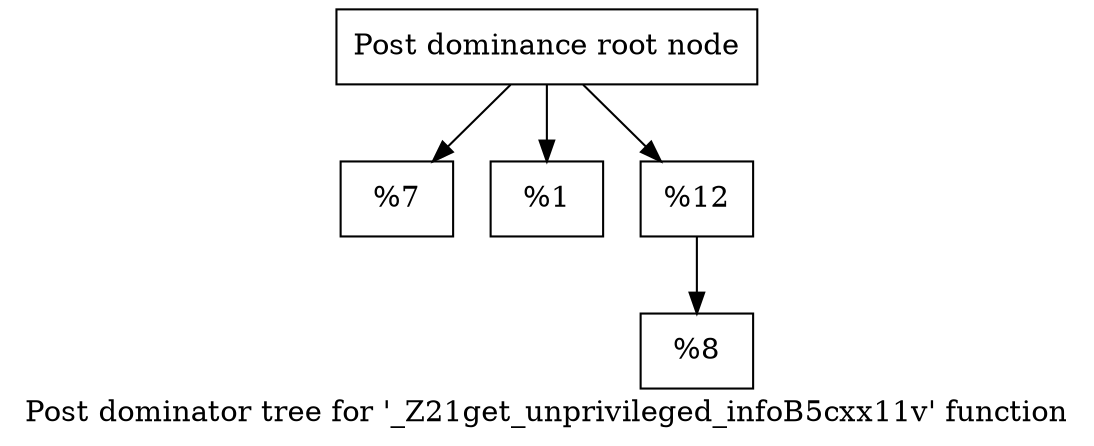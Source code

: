 digraph "Post dominator tree for '_Z21get_unprivileged_infoB5cxx11v' function" {
	label="Post dominator tree for '_Z21get_unprivileged_infoB5cxx11v' function";

	Node0x27675c0 [shape=record,label="{Post dominance root node}"];
	Node0x27675c0 -> Node0x275df00;
	Node0x27675c0 -> Node0x2767600;
	Node0x27675c0 -> Node0x276a3e0;
	Node0x275df00 [shape=record,label="{%7}"];
	Node0x2767600 [shape=record,label="{%1}"];
	Node0x276a3e0 [shape=record,label="{%12}"];
	Node0x276a3e0 -> Node0x2768740;
	Node0x2768740 [shape=record,label="{%8}"];
}
